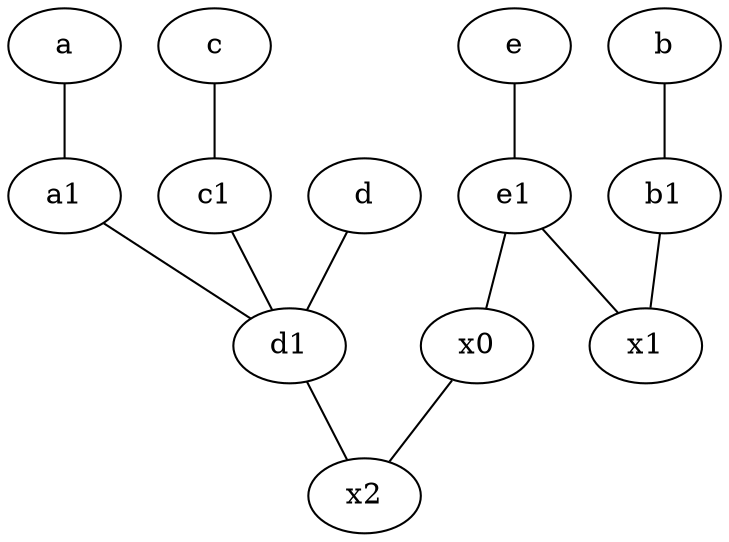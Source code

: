 graph {
	node [labelfontsize=50]
	b1 [labelfontsize=50 pos="9,4!"]
	x2 [labelfontsize=50]
	d1 [labelfontsize=50 pos="3,5!"]
	a1 [labelfontsize=50 pos="8,3!"]
	x0 [labelfontsize=50]
	e1 [labelfontsize=50 pos="7,7!"]
	x1 [labelfontsize=50]
	c1 [labelfontsize=50 pos="4.5,3!"]
	a [labelfontsize=50 pos="8,2!"]
	a1 -- d1
	b1 -- x1
	e1 -- x0
	a -- a1
	e1 -- x1
	x0 -- x2
	d -- d1
	d1 -- x2
	c1 -- d1
	e -- e1
	b -- b1
	c -- c1
}
